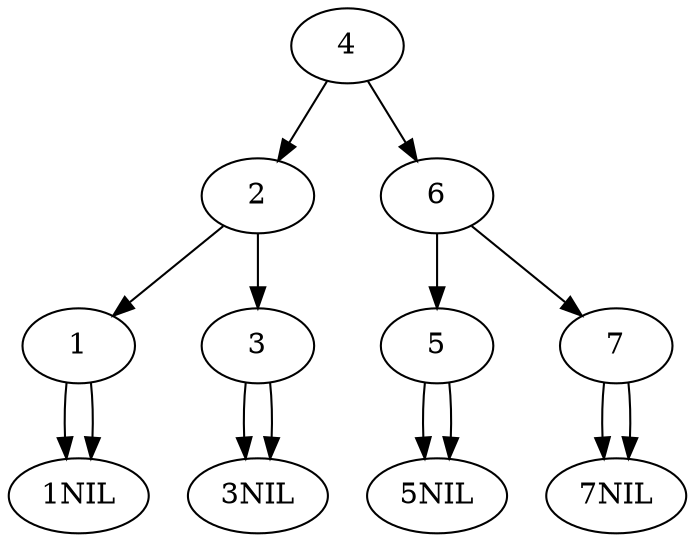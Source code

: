 digraph binary_graph{
graph[
charset = "utf-8",
labelloc = "t",
labeljust = "c",
bgcolor = "white",
fontcolor = "black",
fontsize = 8,
style = "filled",
layout = dot
];
edge[
color = black 
];
4;
4->2;
2->1;
1->"1NIL";
1->"1NIL";
2->3;
3->"3NIL";
3->"3NIL";
4->6;
6->5;
5->"5NIL";
5->"5NIL";
6->7;
7->"7NIL";
7->"7NIL";
}
